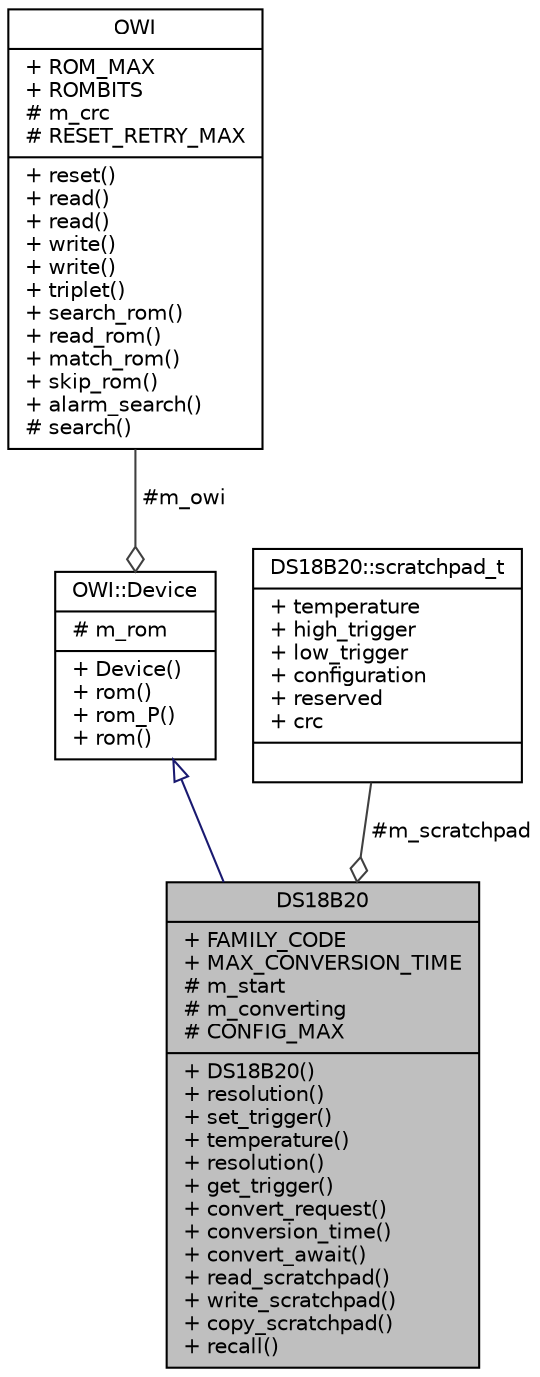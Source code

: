 digraph "DS18B20"
{
  edge [fontname="Helvetica",fontsize="10",labelfontname="Helvetica",labelfontsize="10"];
  node [fontname="Helvetica",fontsize="10",shape=record];
  Node1 [label="{DS18B20\n|+ FAMILY_CODE\l+ MAX_CONVERSION_TIME\l# m_start\l# m_converting\l# CONFIG_MAX\l|+ DS18B20()\l+ resolution()\l+ set_trigger()\l+ temperature()\l+ resolution()\l+ get_trigger()\l+ convert_request()\l+ conversion_time()\l+ convert_await()\l+ read_scratchpad()\l+ write_scratchpad()\l+ copy_scratchpad()\l+ recall()\l}",height=0.2,width=0.4,color="black", fillcolor="grey75", style="filled", fontcolor="black"];
  Node2 -> Node1 [dir="back",color="midnightblue",fontsize="10",style="solid",arrowtail="onormal",fontname="Helvetica"];
  Node2 [label="{OWI::Device\n|# m_rom\l|+ Device()\l+ rom()\l+ rom_P()\l+ rom()\l}",height=0.2,width=0.4,color="black", fillcolor="white", style="filled",URL="$d0/d7f/classOWI_1_1Device.html"];
  Node3 -> Node2 [color="grey25",fontsize="10",style="solid",label=" #m_owi" ,arrowhead="odiamond",fontname="Helvetica"];
  Node3 [label="{OWI\n|+ ROM_MAX\l+ ROMBITS\l# m_crc\l# RESET_RETRY_MAX\l|+ reset()\l+ read()\l+ read()\l+ write()\l+ write()\l+ triplet()\l+ search_rom()\l+ read_rom()\l+ match_rom()\l+ skip_rom()\l+ alarm_search()\l# search()\l}",height=0.2,width=0.4,color="black", fillcolor="white", style="filled",URL="$d7/d90/classOWI.html"];
  Node4 -> Node1 [color="grey25",fontsize="10",style="solid",label=" #m_scratchpad" ,arrowhead="odiamond",fontname="Helvetica"];
  Node4 [label="{DS18B20::scratchpad_t\n|+ temperature\l+ high_trigger\l+ low_trigger\l+ configuration\l+ reserved\l+ crc\l|}",height=0.2,width=0.4,color="black", fillcolor="white", style="filled",URL="$d4/d1f/structDS18B20_1_1scratchpad__t.html"];
}
